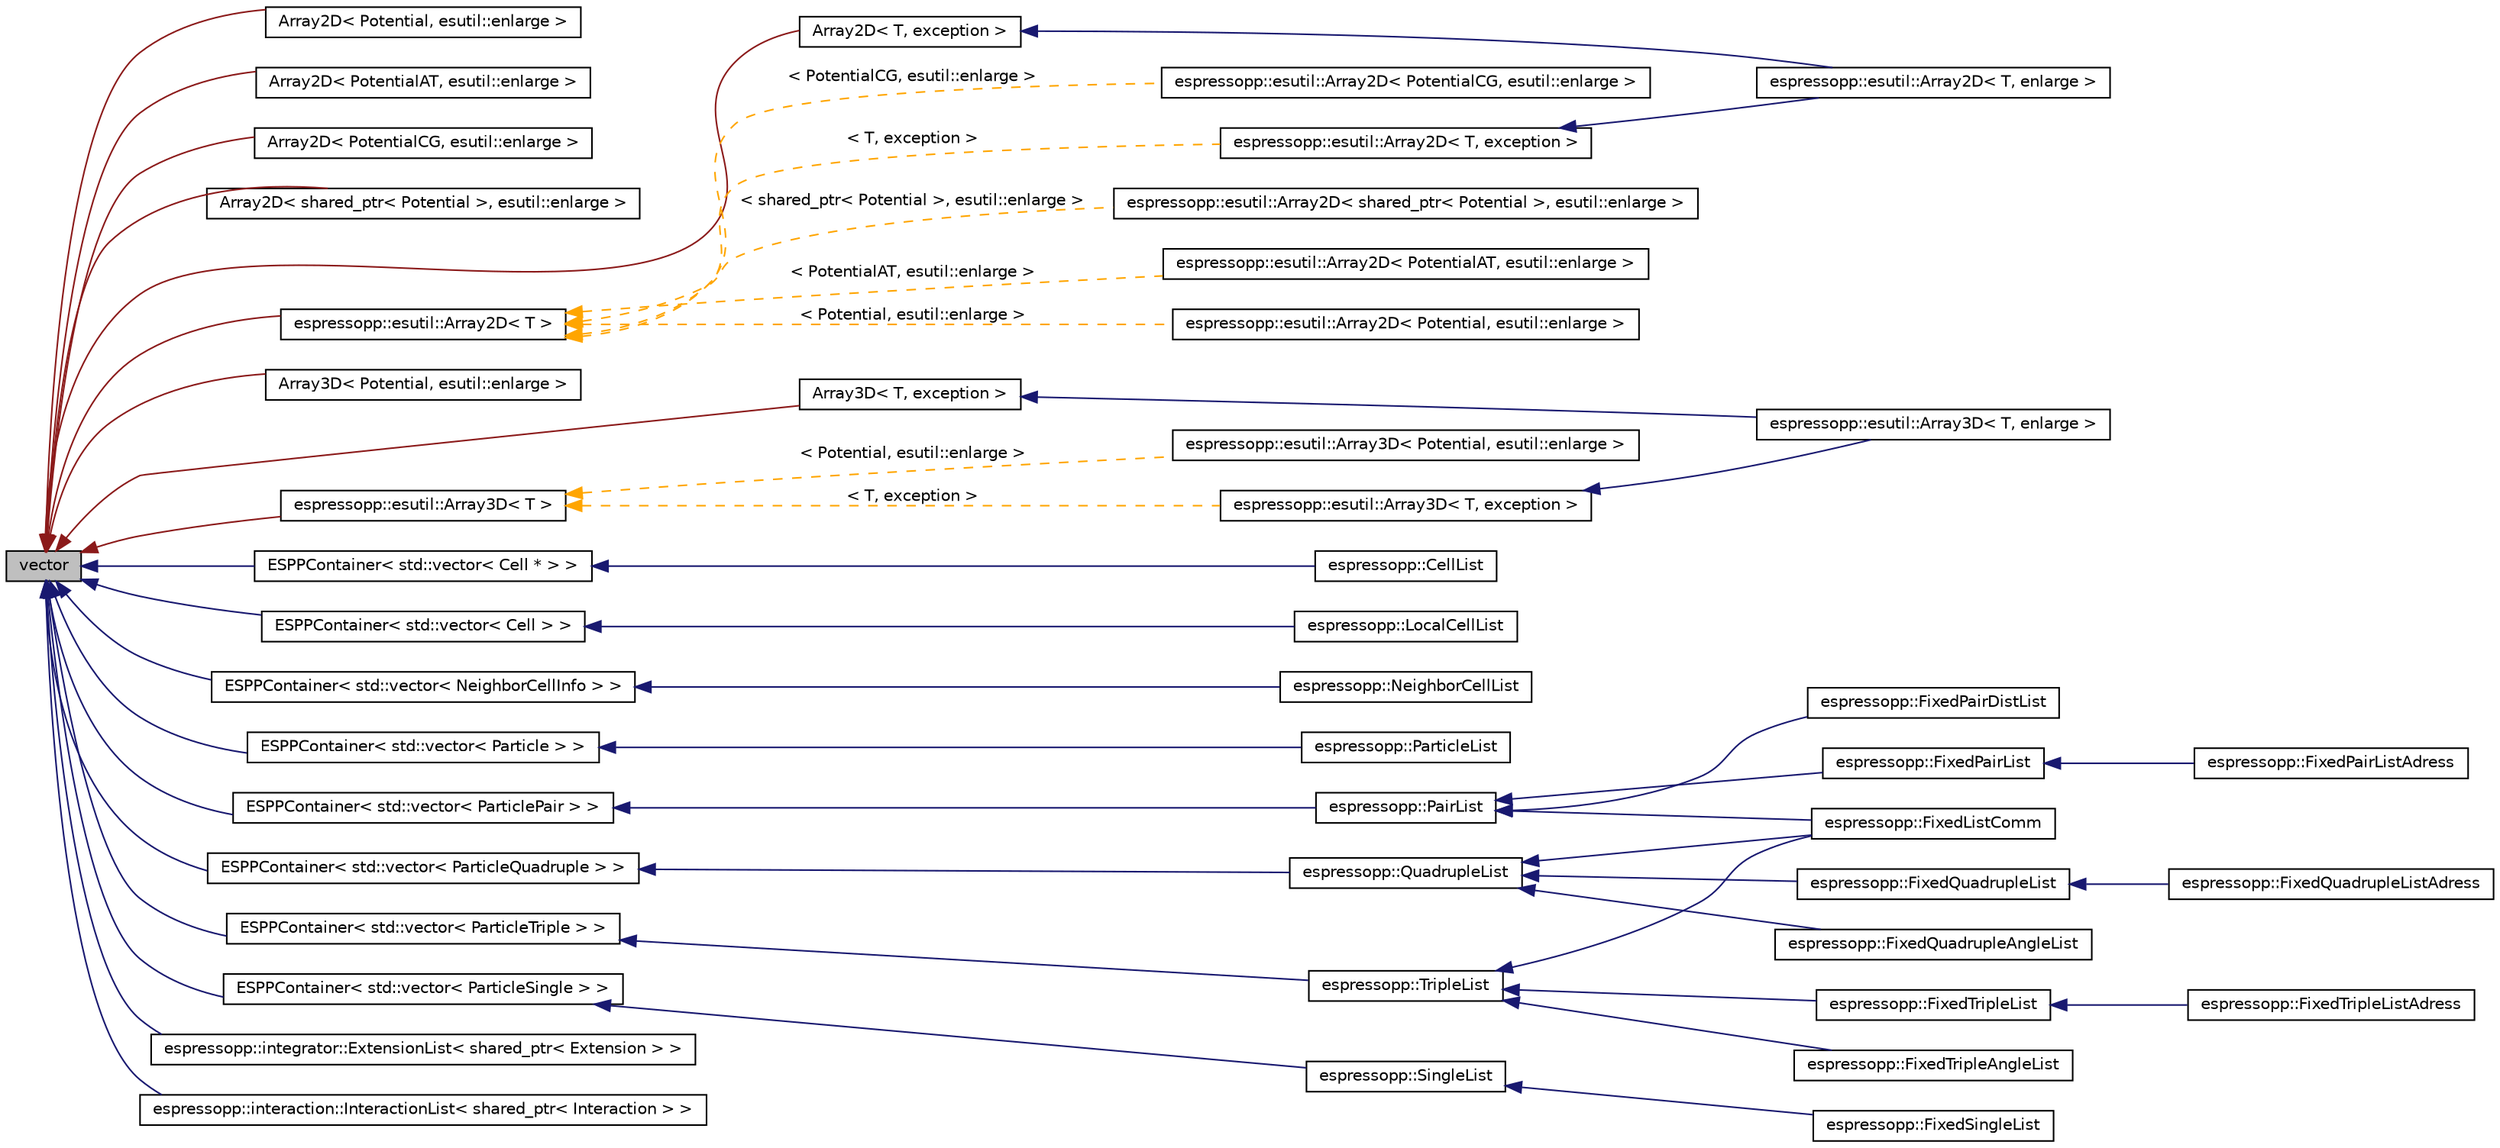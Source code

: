 digraph G
{
  edge [fontname="Helvetica",fontsize="10",labelfontname="Helvetica",labelfontsize="10"];
  node [fontname="Helvetica",fontsize="10",shape=record];
  rankdir="LR";
  Node1 [label="vector",height=0.2,width=0.4,color="black", fillcolor="grey75", style="filled" fontcolor="black"];
  Node1 -> Node2 [dir="back",color="firebrick4",fontsize="10",style="solid",fontname="Helvetica"];
  Node2 [label="Array2D\< Potential, esutil::enlarge \>",height=0.2,width=0.4,color="black", fillcolor="white", style="filled",URL="$classespressopp_1_1esutil_1_1Array2D.html"];
  Node1 -> Node3 [dir="back",color="firebrick4",fontsize="10",style="solid",fontname="Helvetica"];
  Node3 [label="Array2D\< PotentialAT, esutil::enlarge \>",height=0.2,width=0.4,color="black", fillcolor="white", style="filled",URL="$classespressopp_1_1esutil_1_1Array2D.html"];
  Node1 -> Node4 [dir="back",color="firebrick4",fontsize="10",style="solid",fontname="Helvetica"];
  Node4 [label="Array2D\< PotentialCG, esutil::enlarge \>",height=0.2,width=0.4,color="black", fillcolor="white", style="filled",URL="$classespressopp_1_1esutil_1_1Array2D.html"];
  Node1 -> Node5 [dir="back",color="firebrick4",fontsize="10",style="solid",fontname="Helvetica"];
  Node5 [label="Array2D\< shared_ptr\< Potential \>, esutil::enlarge \>",height=0.2,width=0.4,color="black", fillcolor="white", style="filled",URL="$classespressopp_1_1esutil_1_1Array2D.html"];
  Node1 -> Node6 [dir="back",color="firebrick4",fontsize="10",style="solid",fontname="Helvetica"];
  Node6 [label="Array2D\< T, exception \>",height=0.2,width=0.4,color="black", fillcolor="white", style="filled",URL="$classespressopp_1_1esutil_1_1Array2D.html"];
  Node6 -> Node7 [dir="back",color="midnightblue",fontsize="10",style="solid",fontname="Helvetica"];
  Node7 [label="espressopp::esutil::Array2D\< T, enlarge \>",height=0.2,width=0.4,color="black", fillcolor="white", style="filled",URL="$classespressopp_1_1esutil_1_1Array2D_3_01T_00_01enlarge_01_4.html"];
  Node1 -> Node8 [dir="back",color="firebrick4",fontsize="10",style="solid",fontname="Helvetica"];
  Node8 [label="Array3D\< Potential, esutil::enlarge \>",height=0.2,width=0.4,color="black", fillcolor="white", style="filled",URL="$classespressopp_1_1esutil_1_1Array3D.html"];
  Node1 -> Node9 [dir="back",color="firebrick4",fontsize="10",style="solid",fontname="Helvetica"];
  Node9 [label="Array3D\< T, exception \>",height=0.2,width=0.4,color="black", fillcolor="white", style="filled",URL="$classespressopp_1_1esutil_1_1Array3D.html"];
  Node9 -> Node10 [dir="back",color="midnightblue",fontsize="10",style="solid",fontname="Helvetica"];
  Node10 [label="espressopp::esutil::Array3D\< T, enlarge \>",height=0.2,width=0.4,color="black", fillcolor="white", style="filled",URL="$classespressopp_1_1esutil_1_1Array3D_3_01T_00_01enlarge_01_4.html"];
  Node1 -> Node11 [dir="back",color="midnightblue",fontsize="10",style="solid",fontname="Helvetica"];
  Node11 [label="ESPPContainer\< std::vector\< Cell * \> \>",height=0.2,width=0.4,color="black", fillcolor="white", style="filled",URL="$classespressopp_1_1esutil_1_1ESPPContainer.html"];
  Node11 -> Node12 [dir="back",color="midnightblue",fontsize="10",style="solid",fontname="Helvetica"];
  Node12 [label="espressopp::CellList",height=0.2,width=0.4,color="black", fillcolor="white", style="filled",URL="$structespressopp_1_1CellList.html"];
  Node1 -> Node13 [dir="back",color="midnightblue",fontsize="10",style="solid",fontname="Helvetica"];
  Node13 [label="ESPPContainer\< std::vector\< Cell \> \>",height=0.2,width=0.4,color="black", fillcolor="white", style="filled",URL="$classespressopp_1_1esutil_1_1ESPPContainer.html"];
  Node13 -> Node14 [dir="back",color="midnightblue",fontsize="10",style="solid",fontname="Helvetica"];
  Node14 [label="espressopp::LocalCellList",height=0.2,width=0.4,color="black", fillcolor="white", style="filled",URL="$structespressopp_1_1LocalCellList.html"];
  Node1 -> Node15 [dir="back",color="midnightblue",fontsize="10",style="solid",fontname="Helvetica"];
  Node15 [label="ESPPContainer\< std::vector\< NeighborCellInfo \> \>",height=0.2,width=0.4,color="black", fillcolor="white", style="filled",URL="$classespressopp_1_1esutil_1_1ESPPContainer.html"];
  Node15 -> Node16 [dir="back",color="midnightblue",fontsize="10",style="solid",fontname="Helvetica"];
  Node16 [label="espressopp::NeighborCellList",height=0.2,width=0.4,color="black", fillcolor="white", style="filled",URL="$structespressopp_1_1NeighborCellList.html"];
  Node1 -> Node17 [dir="back",color="midnightblue",fontsize="10",style="solid",fontname="Helvetica"];
  Node17 [label="ESPPContainer\< std::vector\< Particle \> \>",height=0.2,width=0.4,color="black", fillcolor="white", style="filled",URL="$classespressopp_1_1esutil_1_1ESPPContainer.html"];
  Node17 -> Node18 [dir="back",color="midnightblue",fontsize="10",style="solid",fontname="Helvetica"];
  Node18 [label="espressopp::ParticleList",height=0.2,width=0.4,color="black", fillcolor="white", style="filled",URL="$structespressopp_1_1ParticleList.html"];
  Node1 -> Node19 [dir="back",color="midnightblue",fontsize="10",style="solid",fontname="Helvetica"];
  Node19 [label="ESPPContainer\< std::vector\< ParticlePair \> \>",height=0.2,width=0.4,color="black", fillcolor="white", style="filled",URL="$classespressopp_1_1esutil_1_1ESPPContainer.html"];
  Node19 -> Node20 [dir="back",color="midnightblue",fontsize="10",style="solid",fontname="Helvetica"];
  Node20 [label="espressopp::PairList",height=0.2,width=0.4,color="black", fillcolor="white", style="filled",URL="$structespressopp_1_1PairList.html"];
  Node20 -> Node21 [dir="back",color="midnightblue",fontsize="10",style="solid",fontname="Helvetica"];
  Node21 [label="espressopp::FixedListComm",height=0.2,width=0.4,color="black", fillcolor="white", style="filled",URL="$classespressopp_1_1FixedListComm.html"];
  Node20 -> Node22 [dir="back",color="midnightblue",fontsize="10",style="solid",fontname="Helvetica"];
  Node22 [label="espressopp::FixedPairDistList",height=0.2,width=0.4,color="black", fillcolor="white", style="filled",URL="$classespressopp_1_1FixedPairDistList.html"];
  Node20 -> Node23 [dir="back",color="midnightblue",fontsize="10",style="solid",fontname="Helvetica"];
  Node23 [label="espressopp::FixedPairList",height=0.2,width=0.4,color="black", fillcolor="white", style="filled",URL="$classespressopp_1_1FixedPairList.html"];
  Node23 -> Node24 [dir="back",color="midnightblue",fontsize="10",style="solid",fontname="Helvetica"];
  Node24 [label="espressopp::FixedPairListAdress",height=0.2,width=0.4,color="black", fillcolor="white", style="filled",URL="$classespressopp_1_1FixedPairListAdress.html",tooltip="This is a subclass of FixedPairList."];
  Node1 -> Node25 [dir="back",color="midnightblue",fontsize="10",style="solid",fontname="Helvetica"];
  Node25 [label="ESPPContainer\< std::vector\< ParticleQuadruple \> \>",height=0.2,width=0.4,color="black", fillcolor="white", style="filled",URL="$classespressopp_1_1esutil_1_1ESPPContainer.html"];
  Node25 -> Node26 [dir="back",color="midnightblue",fontsize="10",style="solid",fontname="Helvetica"];
  Node26 [label="espressopp::QuadrupleList",height=0.2,width=0.4,color="black", fillcolor="white", style="filled",URL="$structespressopp_1_1QuadrupleList.html"];
  Node26 -> Node21 [dir="back",color="midnightblue",fontsize="10",style="solid",fontname="Helvetica"];
  Node26 -> Node27 [dir="back",color="midnightblue",fontsize="10",style="solid",fontname="Helvetica"];
  Node27 [label="espressopp::FixedQuadrupleAngleList",height=0.2,width=0.4,color="black", fillcolor="white", style="filled",URL="$classespressopp_1_1FixedQuadrupleAngleList.html"];
  Node26 -> Node28 [dir="back",color="midnightblue",fontsize="10",style="solid",fontname="Helvetica"];
  Node28 [label="espressopp::FixedQuadrupleList",height=0.2,width=0.4,color="black", fillcolor="white", style="filled",URL="$classespressopp_1_1FixedQuadrupleList.html"];
  Node28 -> Node29 [dir="back",color="midnightblue",fontsize="10",style="solid",fontname="Helvetica"];
  Node29 [label="espressopp::FixedQuadrupleListAdress",height=0.2,width=0.4,color="black", fillcolor="white", style="filled",URL="$classespressopp_1_1FixedQuadrupleListAdress.html"];
  Node1 -> Node30 [dir="back",color="midnightblue",fontsize="10",style="solid",fontname="Helvetica"];
  Node30 [label="ESPPContainer\< std::vector\< ParticleSingle \> \>",height=0.2,width=0.4,color="black", fillcolor="white", style="filled",URL="$classespressopp_1_1esutil_1_1ESPPContainer.html"];
  Node30 -> Node31 [dir="back",color="midnightblue",fontsize="10",style="solid",fontname="Helvetica"];
  Node31 [label="espressopp::SingleList",height=0.2,width=0.4,color="black", fillcolor="white", style="filled",URL="$structespressopp_1_1SingleList.html"];
  Node31 -> Node32 [dir="back",color="midnightblue",fontsize="10",style="solid",fontname="Helvetica"];
  Node32 [label="espressopp::FixedSingleList",height=0.2,width=0.4,color="black", fillcolor="white", style="filled",URL="$classespressopp_1_1FixedSingleList.html"];
  Node1 -> Node33 [dir="back",color="midnightblue",fontsize="10",style="solid",fontname="Helvetica"];
  Node33 [label="ESPPContainer\< std::vector\< ParticleTriple \> \>",height=0.2,width=0.4,color="black", fillcolor="white", style="filled",URL="$classespressopp_1_1esutil_1_1ESPPContainer.html"];
  Node33 -> Node34 [dir="back",color="midnightblue",fontsize="10",style="solid",fontname="Helvetica"];
  Node34 [label="espressopp::TripleList",height=0.2,width=0.4,color="black", fillcolor="white", style="filled",URL="$structespressopp_1_1TripleList.html"];
  Node34 -> Node21 [dir="back",color="midnightblue",fontsize="10",style="solid",fontname="Helvetica"];
  Node34 -> Node35 [dir="back",color="midnightblue",fontsize="10",style="solid",fontname="Helvetica"];
  Node35 [label="espressopp::FixedTripleAngleList",height=0.2,width=0.4,color="black", fillcolor="white", style="filled",URL="$classespressopp_1_1FixedTripleAngleList.html"];
  Node34 -> Node36 [dir="back",color="midnightblue",fontsize="10",style="solid",fontname="Helvetica"];
  Node36 [label="espressopp::FixedTripleList",height=0.2,width=0.4,color="black", fillcolor="white", style="filled",URL="$classespressopp_1_1FixedTripleList.html"];
  Node36 -> Node37 [dir="back",color="midnightblue",fontsize="10",style="solid",fontname="Helvetica"];
  Node37 [label="espressopp::FixedTripleListAdress",height=0.2,width=0.4,color="black", fillcolor="white", style="filled",URL="$classespressopp_1_1FixedTripleListAdress.html",tooltip="This is a subclass of FixedTripleList."];
  Node1 -> Node38 [dir="back",color="firebrick4",fontsize="10",style="solid",fontname="Helvetica"];
  Node38 [label="espressopp::esutil::Array2D\< T \>",height=0.2,width=0.4,color="black", fillcolor="white", style="filled",URL="$classespressopp_1_1esutil_1_1Array2D.html",tooltip="A two-dimensional array (i.e."];
  Node38 -> Node39 [dir="back",color="orange",fontsize="10",style="dashed",label=" \< shared_ptr\< Potential \>, esutil::enlarge \>" ,fontname="Helvetica"];
  Node39 [label="espressopp::esutil::Array2D\< shared_ptr\< Potential \>, esutil::enlarge \>",height=0.2,width=0.4,color="black", fillcolor="white", style="filled",URL="$classespressopp_1_1esutil_1_1Array2D.html"];
  Node38 -> Node40 [dir="back",color="orange",fontsize="10",style="dashed",label=" \< PotentialAT, esutil::enlarge \>" ,fontname="Helvetica"];
  Node40 [label="espressopp::esutil::Array2D\< PotentialAT, esutil::enlarge \>",height=0.2,width=0.4,color="black", fillcolor="white", style="filled",URL="$classespressopp_1_1esutil_1_1Array2D.html"];
  Node38 -> Node41 [dir="back",color="orange",fontsize="10",style="dashed",label=" \< T, exception \>" ,fontname="Helvetica"];
  Node41 [label="espressopp::esutil::Array2D\< T, exception \>",height=0.2,width=0.4,color="black", fillcolor="white", style="filled",URL="$classespressopp_1_1esutil_1_1Array2D.html"];
  Node41 -> Node7 [dir="back",color="midnightblue",fontsize="10",style="solid",fontname="Helvetica"];
  Node38 -> Node42 [dir="back",color="orange",fontsize="10",style="dashed",label=" \< Potential, esutil::enlarge \>" ,fontname="Helvetica"];
  Node42 [label="espressopp::esutil::Array2D\< Potential, esutil::enlarge \>",height=0.2,width=0.4,color="black", fillcolor="white", style="filled",URL="$classespressopp_1_1esutil_1_1Array2D.html"];
  Node38 -> Node43 [dir="back",color="orange",fontsize="10",style="dashed",label=" \< PotentialCG, esutil::enlarge \>" ,fontname="Helvetica"];
  Node43 [label="espressopp::esutil::Array2D\< PotentialCG, esutil::enlarge \>",height=0.2,width=0.4,color="black", fillcolor="white", style="filled",URL="$classespressopp_1_1esutil_1_1Array2D.html"];
  Node1 -> Node44 [dir="back",color="firebrick4",fontsize="10",style="solid",fontname="Helvetica"];
  Node44 [label="espressopp::esutil::Array3D\< T \>",height=0.2,width=0.4,color="black", fillcolor="white", style="filled",URL="$classespressopp_1_1esutil_1_1Array3D.html",tooltip="A three-dimensional array (i.e."];
  Node44 -> Node45 [dir="back",color="orange",fontsize="10",style="dashed",label=" \< T, exception \>" ,fontname="Helvetica"];
  Node45 [label="espressopp::esutil::Array3D\< T, exception \>",height=0.2,width=0.4,color="black", fillcolor="white", style="filled",URL="$classespressopp_1_1esutil_1_1Array3D.html"];
  Node45 -> Node10 [dir="back",color="midnightblue",fontsize="10",style="solid",fontname="Helvetica"];
  Node44 -> Node46 [dir="back",color="orange",fontsize="10",style="dashed",label=" \< Potential, esutil::enlarge \>" ,fontname="Helvetica"];
  Node46 [label="espressopp::esutil::Array3D\< Potential, esutil::enlarge \>",height=0.2,width=0.4,color="black", fillcolor="white", style="filled",URL="$classespressopp_1_1esutil_1_1Array3D.html"];
  Node1 -> Node47 [dir="back",color="midnightblue",fontsize="10",style="solid",fontname="Helvetica"];
  Node47 [label="espressopp::integrator::ExtensionList\< shared_ptr\< Extension \> \>",height=0.2,width=0.4,color="black", fillcolor="white", style="filled",URL="$structespressopp_1_1integrator_1_1ExtensionList.html"];
  Node1 -> Node48 [dir="back",color="midnightblue",fontsize="10",style="solid",fontname="Helvetica"];
  Node48 [label="espressopp::interaction::InteractionList\< shared_ptr\< Interaction \> \>",height=0.2,width=0.4,color="black", fillcolor="white", style="filled",URL="$structespressopp_1_1interaction_1_1InteractionList.html"];
}
